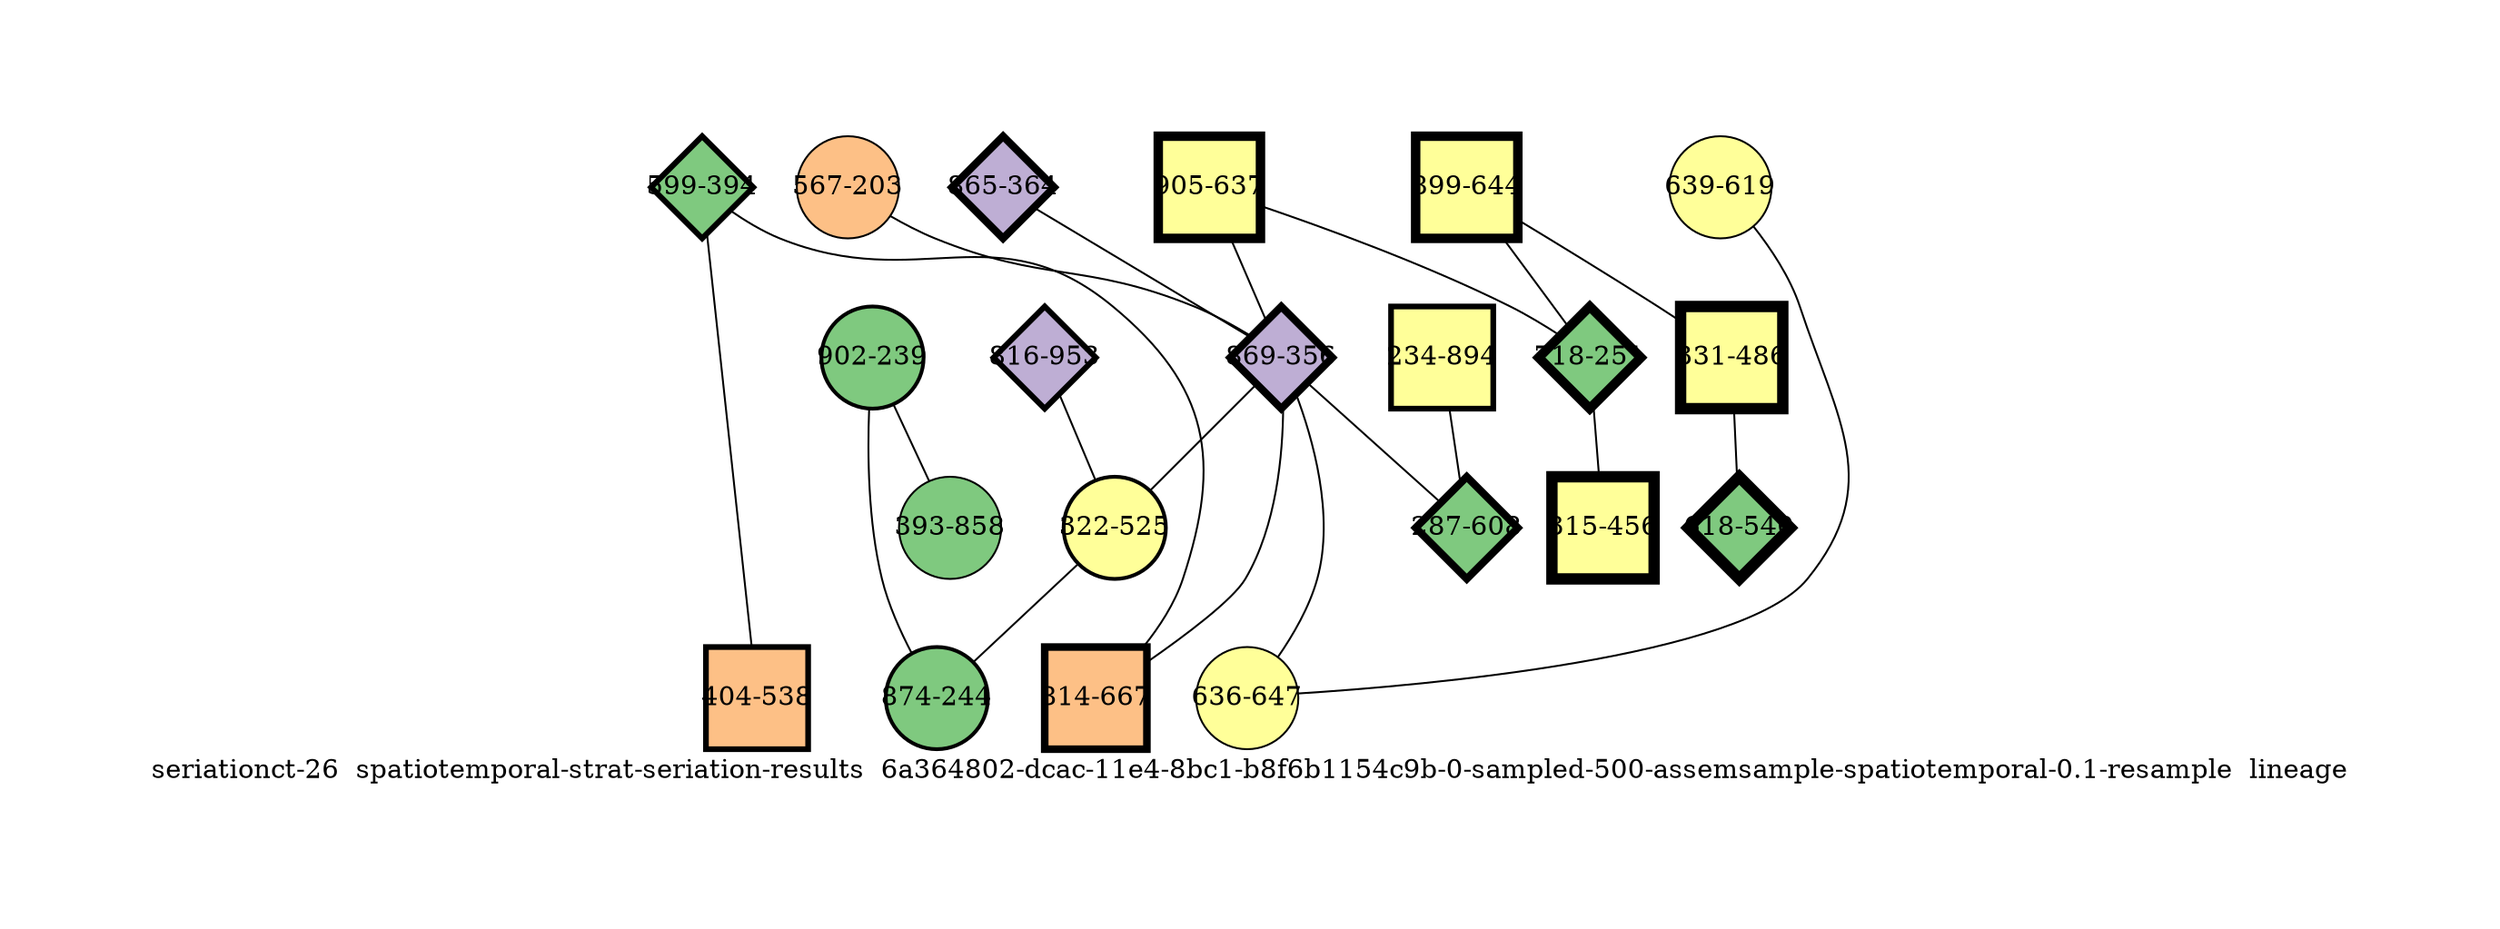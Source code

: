 strict graph "seriationct-26  spatiotemporal-strat-seriation-results  6a364802-dcac-11e4-8bc1-b8f6b1154c9b-0-sampled-500-assemsample-spatiotemporal-0.1-resample  lineage" {
labelloc=b;
ratio=auto;
pad="1.0";
label="seriationct-26  spatiotemporal-strat-seriation-results  6a364802-dcac-11e4-8bc1-b8f6b1154c9b-0-sampled-500-assemsample-spatiotemporal-0.1-resample  lineage";
node [width="0.75", style=filled, fixedsize=true, height="0.75", shape=circle, label=""];
0 [xCoordinate="394.0", appears_in_slice=3, yCoordinate="599.0", colorscheme=accent6, lineage_id=2, short_label="599-394", label="599-394", shape=diamond, cluster_id=0, fillcolor=1, size="500.0", id=0, penwidth="3.0"];
1 [xCoordinate="644.0", appears_in_slice=5, yCoordinate="899.0", colorscheme=accent6, lineage_id=1, short_label="899-644", label="899-644", shape=square, cluster_id=3, fillcolor=4, size="500.0", id=14, penwidth="5.0"];
2 [xCoordinate="637.0", appears_in_slice=5, yCoordinate="905.0", colorscheme=accent6, lineage_id=1, short_label="905-637", label="905-637", shape=square, cluster_id=3, fillcolor=4, size="500.0", id=2, penwidth="5.0"];
3 [xCoordinate="203.0", appears_in_slice=1, yCoordinate="567.0", colorscheme=accent6, lineage_id=0, short_label="567-203", label="567-203", shape=circle, cluster_id=2, fillcolor=3, size="500.0", id=3, penwidth="1.0"];
4 [xCoordinate="364.0", appears_in_slice=4, yCoordinate="865.0", colorscheme=accent6, lineage_id=2, short_label="865-364", label="865-364", shape=diamond, cluster_id=1, fillcolor=2, size="500.0", id=4, penwidth="4.0"];
5 [xCoordinate="251.0", appears_in_slice=5, yCoordinate="718.0", colorscheme=accent6, lineage_id=2, short_label="718-251", label="718-251", shape=diamond, cluster_id=0, fillcolor=1, size="500.0", id=5, penwidth="5.0"];
6 [xCoordinate="239.0", appears_in_slice=2, yCoordinate="902.0", colorscheme=accent6, lineage_id=0, short_label="902-239", label="902-239", shape=circle, cluster_id=0, fillcolor=1, size="500.0", id=6, penwidth="2.0"];
7 [xCoordinate="953.0", appears_in_slice=3, yCoordinate="816.0", colorscheme=accent6, lineage_id=2, short_label="816-953", label="816-953", shape=diamond, cluster_id=1, fillcolor=2, size="500.0", id=19, penwidth="3.0"];
8 [xCoordinate="456.0", appears_in_slice=6, yCoordinate="315.0", colorscheme=accent6, lineage_id=1, short_label="315-456", label="315-456", shape=square, cluster_id=3, fillcolor=4, size="500.0", id=7, penwidth="6.0"];
9 [xCoordinate="486.0", appears_in_slice=6, yCoordinate="331.0", colorscheme=accent6, lineage_id=1, short_label="331-486", label="331-486", shape=square, cluster_id=3, fillcolor=4, size="500.0", id=18, penwidth="6.0"];
10 [xCoordinate="619.0", appears_in_slice=1, yCoordinate="639.0", colorscheme=accent6, lineage_id=0, short_label="639-619", label="639-619", shape=circle, cluster_id=3, fillcolor=4, size="500.0", id=9, penwidth="1.0"];
11 [xCoordinate="540.0", appears_in_slice=6, yCoordinate="618.0", colorscheme=accent6, lineage_id=2, short_label="618-540", label="618-540", shape=diamond, cluster_id=0, fillcolor=1, size="500.0", id=10, penwidth="6.0"];
12 [xCoordinate="356.0", appears_in_slice=4, yCoordinate="869.0", colorscheme=accent6, lineage_id=2, short_label="869-356", label="869-356", shape=diamond, cluster_id=1, fillcolor=2, size="500.0", id=11, penwidth="4.0"];
13 [xCoordinate="894.0", appears_in_slice=3, yCoordinate="234.0", colorscheme=accent6, lineage_id=1, short_label="234-894", label="234-894", shape=square, cluster_id=3, fillcolor=4, size="500.0", id=13, penwidth="3.0"];
14 [xCoordinate="647.0", appears_in_slice=1, yCoordinate="636.0", colorscheme=accent6, lineage_id=0, short_label="636-647", label="636-647", shape=circle, cluster_id=3, fillcolor=4, size="500.0", id=1, penwidth="1.0"];
15 [xCoordinate="525.0", appears_in_slice=2, yCoordinate="322.0", colorscheme=accent6, lineage_id=0, short_label="322-525", label="322-525", shape=circle, cluster_id=3, fillcolor=4, size="500.0", id=15, penwidth="2.0"];
16 [xCoordinate="608.0", appears_in_slice=4, yCoordinate="287.0", colorscheme=accent6, lineage_id=2, short_label="287-608", label="287-608", shape=diamond, cluster_id=0, fillcolor=1, size="500.0", id=16, penwidth="4.0"];
17 [xCoordinate="538.0", appears_in_slice=3, yCoordinate="404.0", colorscheme=accent6, lineage_id=1, short_label="404-538", label="404-538", shape=square, cluster_id=2, fillcolor=3, size="500.0", id=17, penwidth="3.0"];
18 [xCoordinate="244.0", appears_in_slice=2, yCoordinate="874.0", colorscheme=accent6, lineage_id=0, short_label="874-244", label="874-244", shape=circle, cluster_id=0, fillcolor=1, size="500.0", id=8, penwidth="2.0"];
19 [xCoordinate="858.0", appears_in_slice=1, yCoordinate="393.0", colorscheme=accent6, lineage_id=0, short_label="393-858", label="393-858", shape=circle, cluster_id=0, fillcolor=1, size="500.0", id=12, penwidth="1.0"];
20 [xCoordinate="667.0", appears_in_slice=4, yCoordinate="814.0", colorscheme=accent6, lineage_id=1, short_label="814-667", label="814-667", shape=square, cluster_id=2, fillcolor=3, size="500.0", id=20, penwidth="4.0"];
0 -- 17  [inverseweight="30.5423610891", weight="0.0327414110875"];
0 -- 20  [inverseweight="2.70226847969", weight="0.370059454683"];
1 -- 9  [inverseweight="2.22660276784", weight="0.449114684685"];
1 -- 5  [inverseweight="32.686022523", weight="0.0305941170816"];
2 -- 12  [inverseweight="2.05735187456", weight="0.486061724475"];
2 -- 5  [inverseweight="1.99518544095", weight="0.501206544251"];
3 -- 12  [inverseweight="1.32927959912", weight="0.752287179208"];
4 -- 12  [inverseweight="2.30853938288", weight="0.433174329803"];
5 -- 8  [inverseweight="1.82319117494", weight="0.548488833068"];
6 -- 18  [inverseweight="16.4133041075", weight="0.0609261848469"];
6 -- 19  [inverseweight="3.19934893475", weight="0.312563593529"];
7 -- 15  [inverseweight="3.43514853319", weight="0.291108227297"];
9 -- 11  [inverseweight="26.6500895445", weight="0.0375233260786"];
10 -- 14  [inverseweight="17.3135840266", weight="0.0577581163128"];
12 -- 14  [inverseweight="1.60244887472", weight="0.624044870182"];
12 -- 15  [inverseweight="2.00003200077", weight="0.499991999936"];
12 -- 16  [inverseweight="2.97166650834", weight="0.336511515405"];
12 -- 20  [inverseweight="2.49544995197", weight="0.400729335088"];
13 -- 16  [inverseweight="1.78943855009", weight="0.55883450144"];
15 -- 18  [inverseweight="1.68630467554", weight="0.59301264742"];
}

